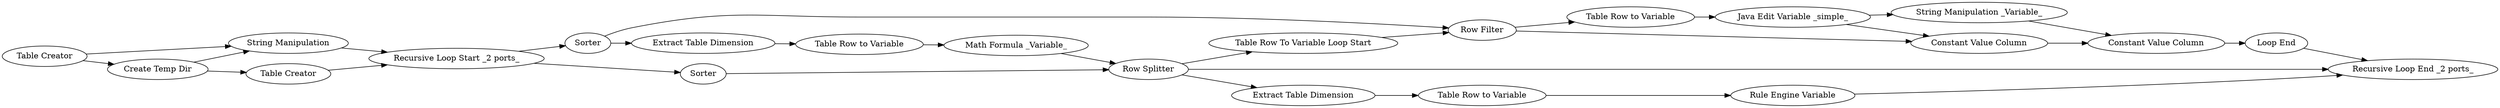 digraph {
	"5825640059343201737_45" [label="Extract Table Dimension"]
	"5825640059343201737_50" [label="Loop End"]
	"5825640059343201737_112" [label="Table Row to Variable"]
	"5825640059343201737_1" [label="Table Creator"]
	"5825640059343201737_71" [label="Constant Value Column"]
	"5825640059343201737_113" [label="Math Formula _Variable_"]
	"5825640059343201737_95" [label="Java Edit Variable _simple_"]
	"5825640059343201737_100" [label="Rule Engine Variable"]
	"5825640059343201737_17" [label="Create Temp Dir"]
	"5825640059343201737_46" [label="Table Row to Variable"]
	"5825640059343201737_19" [label="String Manipulation"]
	"5825640059343201737_39" [label="Table Creator"]
	"5825640059343201737_42" [label=Sorter]
	"5825640059343201737_47" [label="Table Row To Variable Loop Start"]
	"5825640059343201737_99" [label="String Manipulation _Variable_"]
	"5825640059343201737_41" [label="Recursive Loop End _2 ports_"]
	"5825640059343201737_68" [label="Table Row to Variable"]
	"5825640059343201737_43" [label=Sorter]
	"5825640059343201737_40" [label="Recursive Loop Start _2 ports_"]
	"5825640059343201737_111" [label="Extract Table Dimension"]
	"5825640059343201737_101" [label="Constant Value Column"]
	"5825640059343201737_49" [label="Row Filter"]
	"5825640059343201737_102" [label="Row Splitter"]
	"5825640059343201737_39" -> "5825640059343201737_40"
	"5825640059343201737_95" -> "5825640059343201737_99"
	"5825640059343201737_1" -> "5825640059343201737_17"
	"5825640059343201737_47" -> "5825640059343201737_49"
	"5825640059343201737_102" -> "5825640059343201737_41"
	"5825640059343201737_17" -> "5825640059343201737_39"
	"5825640059343201737_50" -> "5825640059343201737_41"
	"5825640059343201737_68" -> "5825640059343201737_95"
	"5825640059343201737_95" -> "5825640059343201737_71"
	"5825640059343201737_111" -> "5825640059343201737_112"
	"5825640059343201737_40" -> "5825640059343201737_43"
	"5825640059343201737_45" -> "5825640059343201737_46"
	"5825640059343201737_19" -> "5825640059343201737_40"
	"5825640059343201737_102" -> "5825640059343201737_47"
	"5825640059343201737_100" -> "5825640059343201737_41"
	"5825640059343201737_17" -> "5825640059343201737_19"
	"5825640059343201737_43" -> "5825640059343201737_45"
	"5825640059343201737_46" -> "5825640059343201737_113"
	"5825640059343201737_112" -> "5825640059343201737_100"
	"5825640059343201737_99" -> "5825640059343201737_101"
	"5825640059343201737_113" -> "5825640059343201737_102"
	"5825640059343201737_1" -> "5825640059343201737_19"
	"5825640059343201737_43" -> "5825640059343201737_49"
	"5825640059343201737_71" -> "5825640059343201737_101"
	"5825640059343201737_40" -> "5825640059343201737_42"
	"5825640059343201737_42" -> "5825640059343201737_102"
	"5825640059343201737_102" -> "5825640059343201737_111"
	"5825640059343201737_49" -> "5825640059343201737_71"
	"5825640059343201737_49" -> "5825640059343201737_68"
	"5825640059343201737_101" -> "5825640059343201737_50"
	rankdir=LR
}
